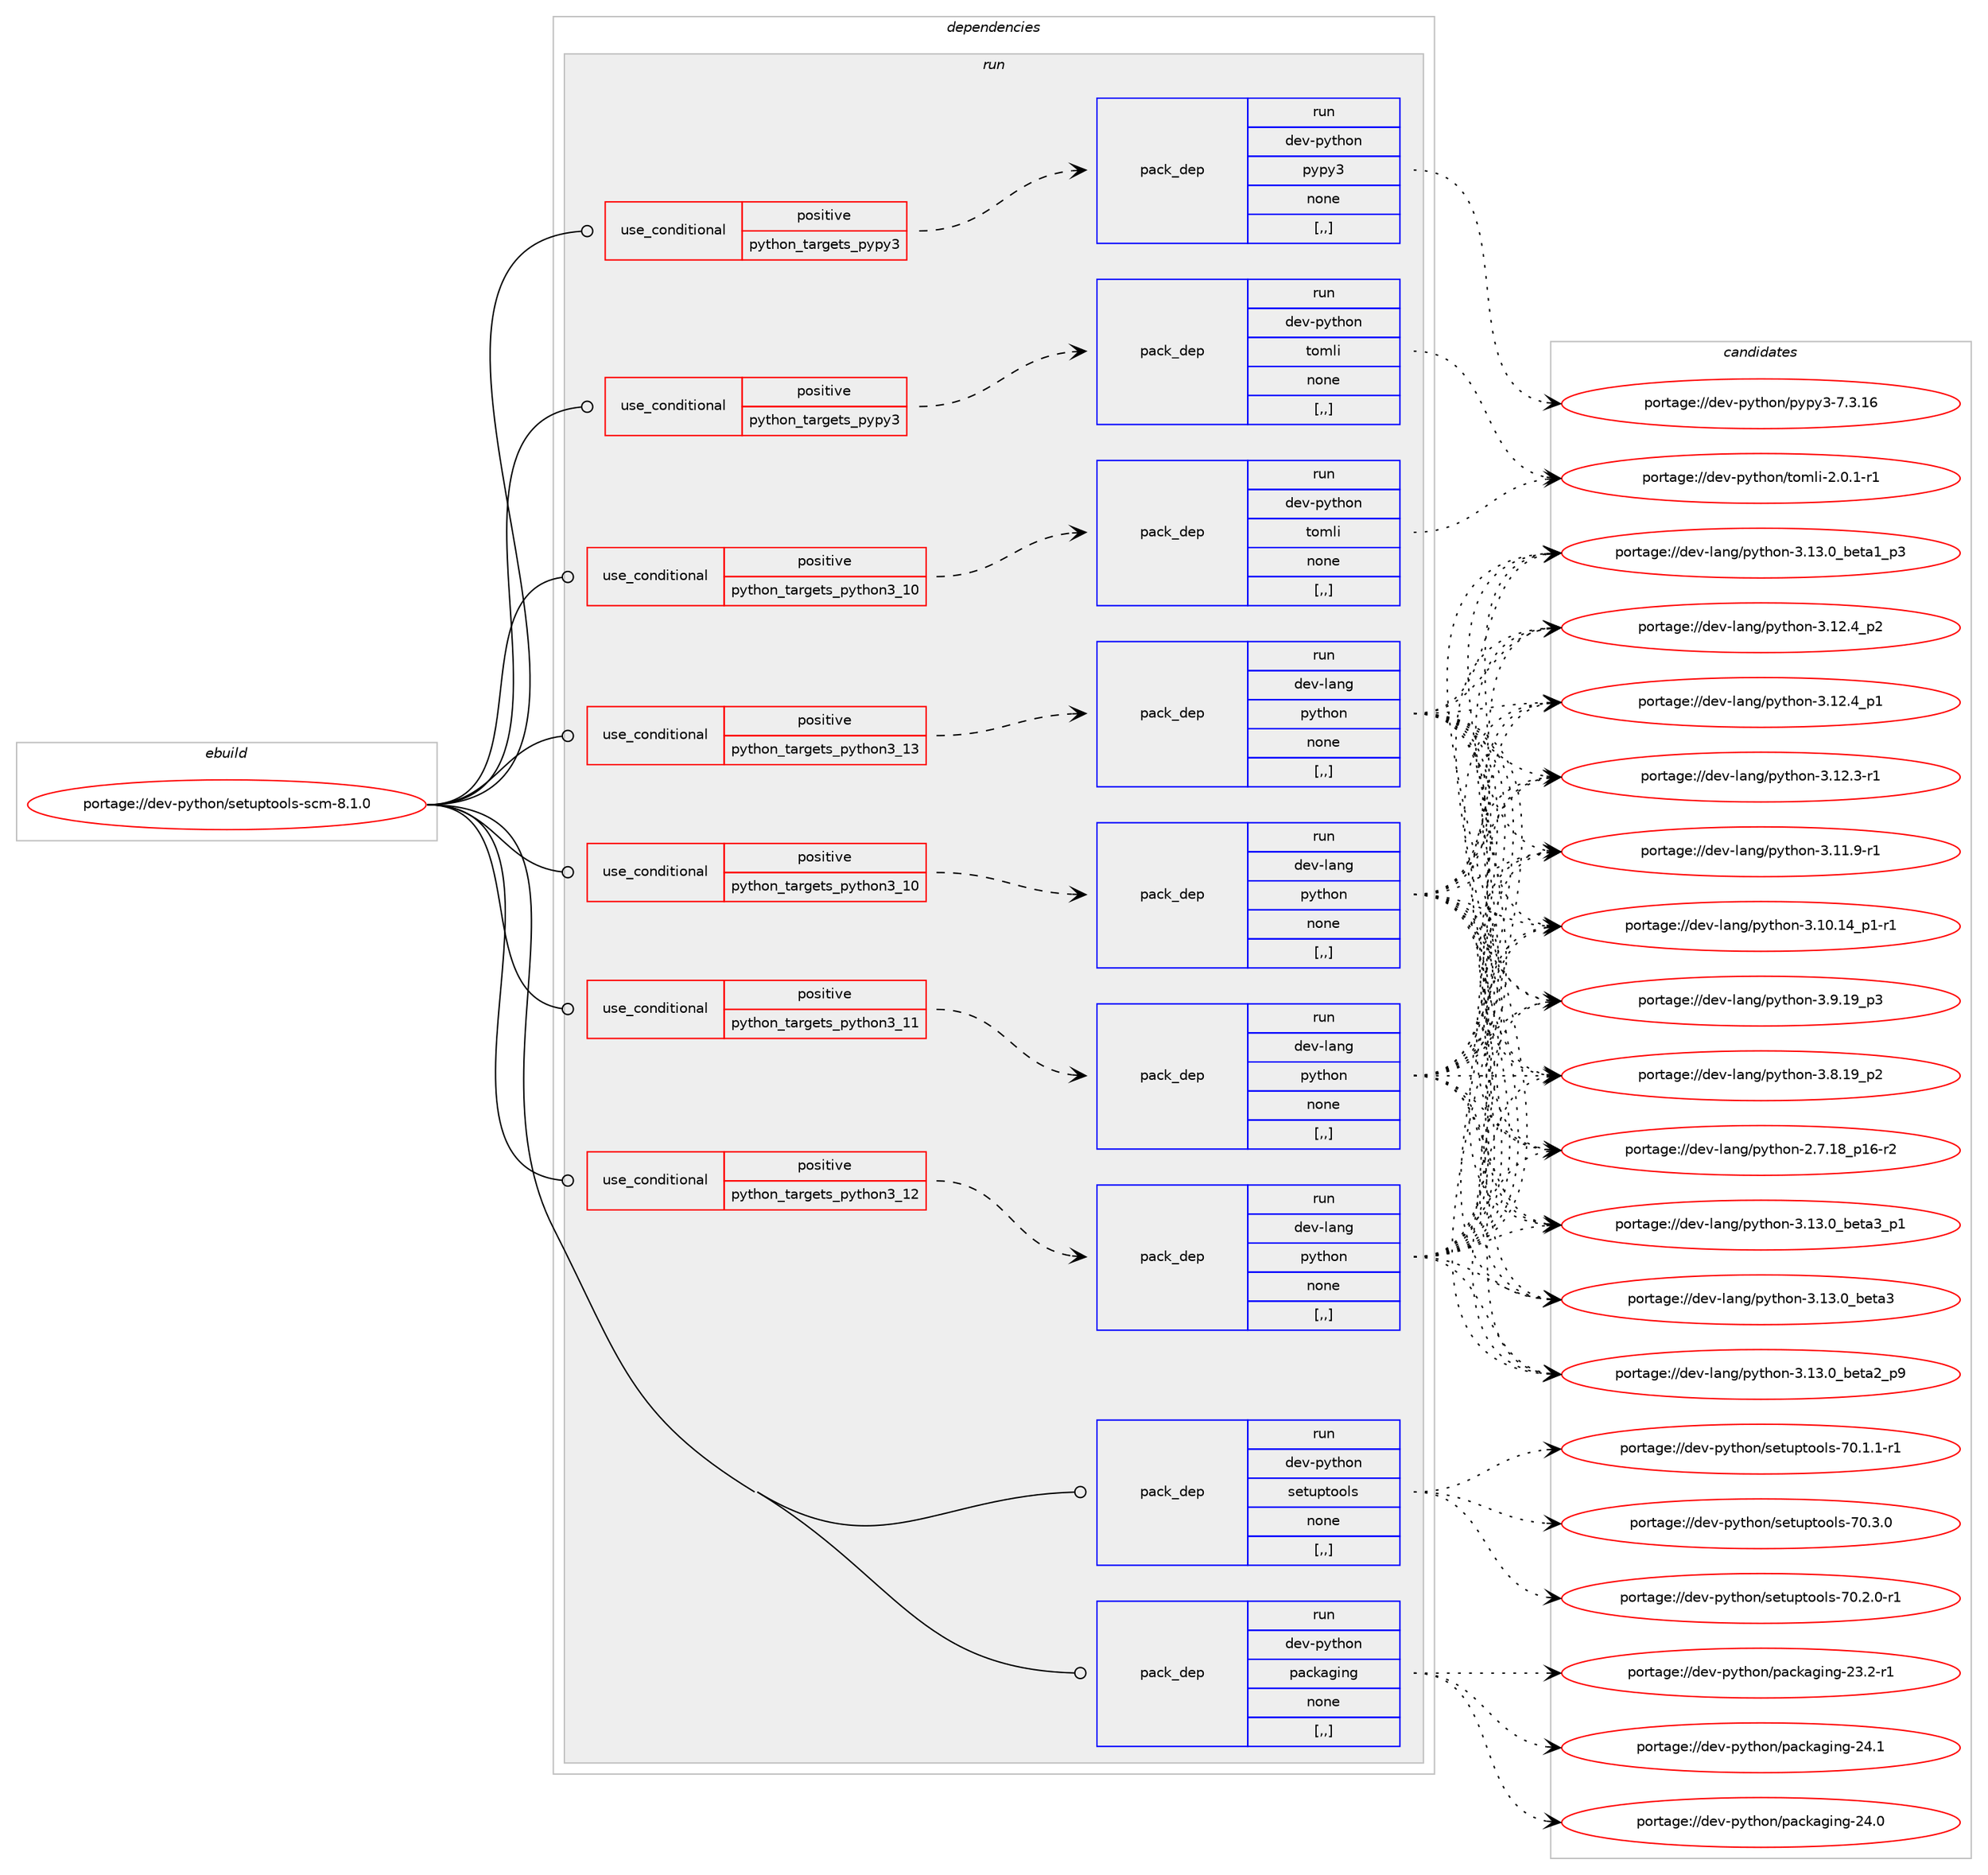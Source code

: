 digraph prolog {

# *************
# Graph options
# *************

newrank=true;
concentrate=true;
compound=true;
graph [rankdir=LR,fontname=Helvetica,fontsize=10,ranksep=1.5];#, ranksep=2.5, nodesep=0.2];
edge  [arrowhead=vee];
node  [fontname=Helvetica,fontsize=10];

# **********
# The ebuild
# **********

subgraph cluster_leftcol {
color=gray;
rank=same;
label=<<i>ebuild</i>>;
id [label="portage://dev-python/setuptools-scm-8.1.0", color=red, width=4, href="../dev-python/setuptools-scm-8.1.0.svg"];
}

# ****************
# The dependencies
# ****************

subgraph cluster_midcol {
color=gray;
label=<<i>dependencies</i>>;
subgraph cluster_compile {
fillcolor="#eeeeee";
style=filled;
label=<<i>compile</i>>;
}
subgraph cluster_compileandrun {
fillcolor="#eeeeee";
style=filled;
label=<<i>compile and run</i>>;
}
subgraph cluster_run {
fillcolor="#eeeeee";
style=filled;
label=<<i>run</i>>;
subgraph cond39060 {
dependency161897 [label=<<TABLE BORDER="0" CELLBORDER="1" CELLSPACING="0" CELLPADDING="4"><TR><TD ROWSPAN="3" CELLPADDING="10">use_conditional</TD></TR><TR><TD>positive</TD></TR><TR><TD>python_targets_pypy3</TD></TR></TABLE>>, shape=none, color=red];
subgraph pack121577 {
dependency161898 [label=<<TABLE BORDER="0" CELLBORDER="1" CELLSPACING="0" CELLPADDING="4" WIDTH="220"><TR><TD ROWSPAN="6" CELLPADDING="30">pack_dep</TD></TR><TR><TD WIDTH="110">run</TD></TR><TR><TD>dev-python</TD></TR><TR><TD>pypy3</TD></TR><TR><TD>none</TD></TR><TR><TD>[,,]</TD></TR></TABLE>>, shape=none, color=blue];
}
dependency161897:e -> dependency161898:w [weight=20,style="dashed",arrowhead="vee"];
}
id:e -> dependency161897:w [weight=20,style="solid",arrowhead="odot"];
subgraph cond39061 {
dependency161899 [label=<<TABLE BORDER="0" CELLBORDER="1" CELLSPACING="0" CELLPADDING="4"><TR><TD ROWSPAN="3" CELLPADDING="10">use_conditional</TD></TR><TR><TD>positive</TD></TR><TR><TD>python_targets_pypy3</TD></TR></TABLE>>, shape=none, color=red];
subgraph pack121578 {
dependency161900 [label=<<TABLE BORDER="0" CELLBORDER="1" CELLSPACING="0" CELLPADDING="4" WIDTH="220"><TR><TD ROWSPAN="6" CELLPADDING="30">pack_dep</TD></TR><TR><TD WIDTH="110">run</TD></TR><TR><TD>dev-python</TD></TR><TR><TD>tomli</TD></TR><TR><TD>none</TD></TR><TR><TD>[,,]</TD></TR></TABLE>>, shape=none, color=blue];
}
dependency161899:e -> dependency161900:w [weight=20,style="dashed",arrowhead="vee"];
}
id:e -> dependency161899:w [weight=20,style="solid",arrowhead="odot"];
subgraph cond39062 {
dependency161901 [label=<<TABLE BORDER="0" CELLBORDER="1" CELLSPACING="0" CELLPADDING="4"><TR><TD ROWSPAN="3" CELLPADDING="10">use_conditional</TD></TR><TR><TD>positive</TD></TR><TR><TD>python_targets_python3_10</TD></TR></TABLE>>, shape=none, color=red];
subgraph pack121579 {
dependency161902 [label=<<TABLE BORDER="0" CELLBORDER="1" CELLSPACING="0" CELLPADDING="4" WIDTH="220"><TR><TD ROWSPAN="6" CELLPADDING="30">pack_dep</TD></TR><TR><TD WIDTH="110">run</TD></TR><TR><TD>dev-lang</TD></TR><TR><TD>python</TD></TR><TR><TD>none</TD></TR><TR><TD>[,,]</TD></TR></TABLE>>, shape=none, color=blue];
}
dependency161901:e -> dependency161902:w [weight=20,style="dashed",arrowhead="vee"];
}
id:e -> dependency161901:w [weight=20,style="solid",arrowhead="odot"];
subgraph cond39063 {
dependency161903 [label=<<TABLE BORDER="0" CELLBORDER="1" CELLSPACING="0" CELLPADDING="4"><TR><TD ROWSPAN="3" CELLPADDING="10">use_conditional</TD></TR><TR><TD>positive</TD></TR><TR><TD>python_targets_python3_10</TD></TR></TABLE>>, shape=none, color=red];
subgraph pack121580 {
dependency161904 [label=<<TABLE BORDER="0" CELLBORDER="1" CELLSPACING="0" CELLPADDING="4" WIDTH="220"><TR><TD ROWSPAN="6" CELLPADDING="30">pack_dep</TD></TR><TR><TD WIDTH="110">run</TD></TR><TR><TD>dev-python</TD></TR><TR><TD>tomli</TD></TR><TR><TD>none</TD></TR><TR><TD>[,,]</TD></TR></TABLE>>, shape=none, color=blue];
}
dependency161903:e -> dependency161904:w [weight=20,style="dashed",arrowhead="vee"];
}
id:e -> dependency161903:w [weight=20,style="solid",arrowhead="odot"];
subgraph cond39064 {
dependency161905 [label=<<TABLE BORDER="0" CELLBORDER="1" CELLSPACING="0" CELLPADDING="4"><TR><TD ROWSPAN="3" CELLPADDING="10">use_conditional</TD></TR><TR><TD>positive</TD></TR><TR><TD>python_targets_python3_11</TD></TR></TABLE>>, shape=none, color=red];
subgraph pack121581 {
dependency161906 [label=<<TABLE BORDER="0" CELLBORDER="1" CELLSPACING="0" CELLPADDING="4" WIDTH="220"><TR><TD ROWSPAN="6" CELLPADDING="30">pack_dep</TD></TR><TR><TD WIDTH="110">run</TD></TR><TR><TD>dev-lang</TD></TR><TR><TD>python</TD></TR><TR><TD>none</TD></TR><TR><TD>[,,]</TD></TR></TABLE>>, shape=none, color=blue];
}
dependency161905:e -> dependency161906:w [weight=20,style="dashed",arrowhead="vee"];
}
id:e -> dependency161905:w [weight=20,style="solid",arrowhead="odot"];
subgraph cond39065 {
dependency161907 [label=<<TABLE BORDER="0" CELLBORDER="1" CELLSPACING="0" CELLPADDING="4"><TR><TD ROWSPAN="3" CELLPADDING="10">use_conditional</TD></TR><TR><TD>positive</TD></TR><TR><TD>python_targets_python3_12</TD></TR></TABLE>>, shape=none, color=red];
subgraph pack121582 {
dependency161908 [label=<<TABLE BORDER="0" CELLBORDER="1" CELLSPACING="0" CELLPADDING="4" WIDTH="220"><TR><TD ROWSPAN="6" CELLPADDING="30">pack_dep</TD></TR><TR><TD WIDTH="110">run</TD></TR><TR><TD>dev-lang</TD></TR><TR><TD>python</TD></TR><TR><TD>none</TD></TR><TR><TD>[,,]</TD></TR></TABLE>>, shape=none, color=blue];
}
dependency161907:e -> dependency161908:w [weight=20,style="dashed",arrowhead="vee"];
}
id:e -> dependency161907:w [weight=20,style="solid",arrowhead="odot"];
subgraph cond39066 {
dependency161909 [label=<<TABLE BORDER="0" CELLBORDER="1" CELLSPACING="0" CELLPADDING="4"><TR><TD ROWSPAN="3" CELLPADDING="10">use_conditional</TD></TR><TR><TD>positive</TD></TR><TR><TD>python_targets_python3_13</TD></TR></TABLE>>, shape=none, color=red];
subgraph pack121583 {
dependency161910 [label=<<TABLE BORDER="0" CELLBORDER="1" CELLSPACING="0" CELLPADDING="4" WIDTH="220"><TR><TD ROWSPAN="6" CELLPADDING="30">pack_dep</TD></TR><TR><TD WIDTH="110">run</TD></TR><TR><TD>dev-lang</TD></TR><TR><TD>python</TD></TR><TR><TD>none</TD></TR><TR><TD>[,,]</TD></TR></TABLE>>, shape=none, color=blue];
}
dependency161909:e -> dependency161910:w [weight=20,style="dashed",arrowhead="vee"];
}
id:e -> dependency161909:w [weight=20,style="solid",arrowhead="odot"];
subgraph pack121584 {
dependency161911 [label=<<TABLE BORDER="0" CELLBORDER="1" CELLSPACING="0" CELLPADDING="4" WIDTH="220"><TR><TD ROWSPAN="6" CELLPADDING="30">pack_dep</TD></TR><TR><TD WIDTH="110">run</TD></TR><TR><TD>dev-python</TD></TR><TR><TD>packaging</TD></TR><TR><TD>none</TD></TR><TR><TD>[,,]</TD></TR></TABLE>>, shape=none, color=blue];
}
id:e -> dependency161911:w [weight=20,style="solid",arrowhead="odot"];
subgraph pack121585 {
dependency161912 [label=<<TABLE BORDER="0" CELLBORDER="1" CELLSPACING="0" CELLPADDING="4" WIDTH="220"><TR><TD ROWSPAN="6" CELLPADDING="30">pack_dep</TD></TR><TR><TD WIDTH="110">run</TD></TR><TR><TD>dev-python</TD></TR><TR><TD>setuptools</TD></TR><TR><TD>none</TD></TR><TR><TD>[,,]</TD></TR></TABLE>>, shape=none, color=blue];
}
id:e -> dependency161912:w [weight=20,style="solid",arrowhead="odot"];
}
}

# **************
# The candidates
# **************

subgraph cluster_choices {
rank=same;
color=gray;
label=<<i>candidates</i>>;

subgraph choice121577 {
color=black;
nodesep=1;
choice10010111845112121116104111110471121211121215145554651464954 [label="portage://dev-python/pypy3-7.3.16", color=red, width=4,href="../dev-python/pypy3-7.3.16.svg"];
dependency161898:e -> choice10010111845112121116104111110471121211121215145554651464954:w [style=dotted,weight="100"];
}
subgraph choice121578 {
color=black;
nodesep=1;
choice10010111845112121116104111110471161111091081054550464846494511449 [label="portage://dev-python/tomli-2.0.1-r1", color=red, width=4,href="../dev-python/tomli-2.0.1-r1.svg"];
dependency161900:e -> choice10010111845112121116104111110471161111091081054550464846494511449:w [style=dotted,weight="100"];
}
subgraph choice121579 {
color=black;
nodesep=1;
choice10010111845108971101034711212111610411111045514649514648959810111697519511249 [label="portage://dev-lang/python-3.13.0_beta3_p1", color=red, width=4,href="../dev-lang/python-3.13.0_beta3_p1.svg"];
choice1001011184510897110103471121211161041111104551464951464895981011169751 [label="portage://dev-lang/python-3.13.0_beta3", color=red, width=4,href="../dev-lang/python-3.13.0_beta3.svg"];
choice10010111845108971101034711212111610411111045514649514648959810111697509511257 [label="portage://dev-lang/python-3.13.0_beta2_p9", color=red, width=4,href="../dev-lang/python-3.13.0_beta2_p9.svg"];
choice10010111845108971101034711212111610411111045514649514648959810111697499511251 [label="portage://dev-lang/python-3.13.0_beta1_p3", color=red, width=4,href="../dev-lang/python-3.13.0_beta1_p3.svg"];
choice100101118451089711010347112121116104111110455146495046529511250 [label="portage://dev-lang/python-3.12.4_p2", color=red, width=4,href="../dev-lang/python-3.12.4_p2.svg"];
choice100101118451089711010347112121116104111110455146495046529511249 [label="portage://dev-lang/python-3.12.4_p1", color=red, width=4,href="../dev-lang/python-3.12.4_p1.svg"];
choice100101118451089711010347112121116104111110455146495046514511449 [label="portage://dev-lang/python-3.12.3-r1", color=red, width=4,href="../dev-lang/python-3.12.3-r1.svg"];
choice100101118451089711010347112121116104111110455146494946574511449 [label="portage://dev-lang/python-3.11.9-r1", color=red, width=4,href="../dev-lang/python-3.11.9-r1.svg"];
choice100101118451089711010347112121116104111110455146494846495295112494511449 [label="portage://dev-lang/python-3.10.14_p1-r1", color=red, width=4,href="../dev-lang/python-3.10.14_p1-r1.svg"];
choice100101118451089711010347112121116104111110455146574649579511251 [label="portage://dev-lang/python-3.9.19_p3", color=red, width=4,href="../dev-lang/python-3.9.19_p3.svg"];
choice100101118451089711010347112121116104111110455146564649579511250 [label="portage://dev-lang/python-3.8.19_p2", color=red, width=4,href="../dev-lang/python-3.8.19_p2.svg"];
choice100101118451089711010347112121116104111110455046554649569511249544511450 [label="portage://dev-lang/python-2.7.18_p16-r2", color=red, width=4,href="../dev-lang/python-2.7.18_p16-r2.svg"];
dependency161902:e -> choice10010111845108971101034711212111610411111045514649514648959810111697519511249:w [style=dotted,weight="100"];
dependency161902:e -> choice1001011184510897110103471121211161041111104551464951464895981011169751:w [style=dotted,weight="100"];
dependency161902:e -> choice10010111845108971101034711212111610411111045514649514648959810111697509511257:w [style=dotted,weight="100"];
dependency161902:e -> choice10010111845108971101034711212111610411111045514649514648959810111697499511251:w [style=dotted,weight="100"];
dependency161902:e -> choice100101118451089711010347112121116104111110455146495046529511250:w [style=dotted,weight="100"];
dependency161902:e -> choice100101118451089711010347112121116104111110455146495046529511249:w [style=dotted,weight="100"];
dependency161902:e -> choice100101118451089711010347112121116104111110455146495046514511449:w [style=dotted,weight="100"];
dependency161902:e -> choice100101118451089711010347112121116104111110455146494946574511449:w [style=dotted,weight="100"];
dependency161902:e -> choice100101118451089711010347112121116104111110455146494846495295112494511449:w [style=dotted,weight="100"];
dependency161902:e -> choice100101118451089711010347112121116104111110455146574649579511251:w [style=dotted,weight="100"];
dependency161902:e -> choice100101118451089711010347112121116104111110455146564649579511250:w [style=dotted,weight="100"];
dependency161902:e -> choice100101118451089711010347112121116104111110455046554649569511249544511450:w [style=dotted,weight="100"];
}
subgraph choice121580 {
color=black;
nodesep=1;
choice10010111845112121116104111110471161111091081054550464846494511449 [label="portage://dev-python/tomli-2.0.1-r1", color=red, width=4,href="../dev-python/tomli-2.0.1-r1.svg"];
dependency161904:e -> choice10010111845112121116104111110471161111091081054550464846494511449:w [style=dotted,weight="100"];
}
subgraph choice121581 {
color=black;
nodesep=1;
choice10010111845108971101034711212111610411111045514649514648959810111697519511249 [label="portage://dev-lang/python-3.13.0_beta3_p1", color=red, width=4,href="../dev-lang/python-3.13.0_beta3_p1.svg"];
choice1001011184510897110103471121211161041111104551464951464895981011169751 [label="portage://dev-lang/python-3.13.0_beta3", color=red, width=4,href="../dev-lang/python-3.13.0_beta3.svg"];
choice10010111845108971101034711212111610411111045514649514648959810111697509511257 [label="portage://dev-lang/python-3.13.0_beta2_p9", color=red, width=4,href="../dev-lang/python-3.13.0_beta2_p9.svg"];
choice10010111845108971101034711212111610411111045514649514648959810111697499511251 [label="portage://dev-lang/python-3.13.0_beta1_p3", color=red, width=4,href="../dev-lang/python-3.13.0_beta1_p3.svg"];
choice100101118451089711010347112121116104111110455146495046529511250 [label="portage://dev-lang/python-3.12.4_p2", color=red, width=4,href="../dev-lang/python-3.12.4_p2.svg"];
choice100101118451089711010347112121116104111110455146495046529511249 [label="portage://dev-lang/python-3.12.4_p1", color=red, width=4,href="../dev-lang/python-3.12.4_p1.svg"];
choice100101118451089711010347112121116104111110455146495046514511449 [label="portage://dev-lang/python-3.12.3-r1", color=red, width=4,href="../dev-lang/python-3.12.3-r1.svg"];
choice100101118451089711010347112121116104111110455146494946574511449 [label="portage://dev-lang/python-3.11.9-r1", color=red, width=4,href="../dev-lang/python-3.11.9-r1.svg"];
choice100101118451089711010347112121116104111110455146494846495295112494511449 [label="portage://dev-lang/python-3.10.14_p1-r1", color=red, width=4,href="../dev-lang/python-3.10.14_p1-r1.svg"];
choice100101118451089711010347112121116104111110455146574649579511251 [label="portage://dev-lang/python-3.9.19_p3", color=red, width=4,href="../dev-lang/python-3.9.19_p3.svg"];
choice100101118451089711010347112121116104111110455146564649579511250 [label="portage://dev-lang/python-3.8.19_p2", color=red, width=4,href="../dev-lang/python-3.8.19_p2.svg"];
choice100101118451089711010347112121116104111110455046554649569511249544511450 [label="portage://dev-lang/python-2.7.18_p16-r2", color=red, width=4,href="../dev-lang/python-2.7.18_p16-r2.svg"];
dependency161906:e -> choice10010111845108971101034711212111610411111045514649514648959810111697519511249:w [style=dotted,weight="100"];
dependency161906:e -> choice1001011184510897110103471121211161041111104551464951464895981011169751:w [style=dotted,weight="100"];
dependency161906:e -> choice10010111845108971101034711212111610411111045514649514648959810111697509511257:w [style=dotted,weight="100"];
dependency161906:e -> choice10010111845108971101034711212111610411111045514649514648959810111697499511251:w [style=dotted,weight="100"];
dependency161906:e -> choice100101118451089711010347112121116104111110455146495046529511250:w [style=dotted,weight="100"];
dependency161906:e -> choice100101118451089711010347112121116104111110455146495046529511249:w [style=dotted,weight="100"];
dependency161906:e -> choice100101118451089711010347112121116104111110455146495046514511449:w [style=dotted,weight="100"];
dependency161906:e -> choice100101118451089711010347112121116104111110455146494946574511449:w [style=dotted,weight="100"];
dependency161906:e -> choice100101118451089711010347112121116104111110455146494846495295112494511449:w [style=dotted,weight="100"];
dependency161906:e -> choice100101118451089711010347112121116104111110455146574649579511251:w [style=dotted,weight="100"];
dependency161906:e -> choice100101118451089711010347112121116104111110455146564649579511250:w [style=dotted,weight="100"];
dependency161906:e -> choice100101118451089711010347112121116104111110455046554649569511249544511450:w [style=dotted,weight="100"];
}
subgraph choice121582 {
color=black;
nodesep=1;
choice10010111845108971101034711212111610411111045514649514648959810111697519511249 [label="portage://dev-lang/python-3.13.0_beta3_p1", color=red, width=4,href="../dev-lang/python-3.13.0_beta3_p1.svg"];
choice1001011184510897110103471121211161041111104551464951464895981011169751 [label="portage://dev-lang/python-3.13.0_beta3", color=red, width=4,href="../dev-lang/python-3.13.0_beta3.svg"];
choice10010111845108971101034711212111610411111045514649514648959810111697509511257 [label="portage://dev-lang/python-3.13.0_beta2_p9", color=red, width=4,href="../dev-lang/python-3.13.0_beta2_p9.svg"];
choice10010111845108971101034711212111610411111045514649514648959810111697499511251 [label="portage://dev-lang/python-3.13.0_beta1_p3", color=red, width=4,href="../dev-lang/python-3.13.0_beta1_p3.svg"];
choice100101118451089711010347112121116104111110455146495046529511250 [label="portage://dev-lang/python-3.12.4_p2", color=red, width=4,href="../dev-lang/python-3.12.4_p2.svg"];
choice100101118451089711010347112121116104111110455146495046529511249 [label="portage://dev-lang/python-3.12.4_p1", color=red, width=4,href="../dev-lang/python-3.12.4_p1.svg"];
choice100101118451089711010347112121116104111110455146495046514511449 [label="portage://dev-lang/python-3.12.3-r1", color=red, width=4,href="../dev-lang/python-3.12.3-r1.svg"];
choice100101118451089711010347112121116104111110455146494946574511449 [label="portage://dev-lang/python-3.11.9-r1", color=red, width=4,href="../dev-lang/python-3.11.9-r1.svg"];
choice100101118451089711010347112121116104111110455146494846495295112494511449 [label="portage://dev-lang/python-3.10.14_p1-r1", color=red, width=4,href="../dev-lang/python-3.10.14_p1-r1.svg"];
choice100101118451089711010347112121116104111110455146574649579511251 [label="portage://dev-lang/python-3.9.19_p3", color=red, width=4,href="../dev-lang/python-3.9.19_p3.svg"];
choice100101118451089711010347112121116104111110455146564649579511250 [label="portage://dev-lang/python-3.8.19_p2", color=red, width=4,href="../dev-lang/python-3.8.19_p2.svg"];
choice100101118451089711010347112121116104111110455046554649569511249544511450 [label="portage://dev-lang/python-2.7.18_p16-r2", color=red, width=4,href="../dev-lang/python-2.7.18_p16-r2.svg"];
dependency161908:e -> choice10010111845108971101034711212111610411111045514649514648959810111697519511249:w [style=dotted,weight="100"];
dependency161908:e -> choice1001011184510897110103471121211161041111104551464951464895981011169751:w [style=dotted,weight="100"];
dependency161908:e -> choice10010111845108971101034711212111610411111045514649514648959810111697509511257:w [style=dotted,weight="100"];
dependency161908:e -> choice10010111845108971101034711212111610411111045514649514648959810111697499511251:w [style=dotted,weight="100"];
dependency161908:e -> choice100101118451089711010347112121116104111110455146495046529511250:w [style=dotted,weight="100"];
dependency161908:e -> choice100101118451089711010347112121116104111110455146495046529511249:w [style=dotted,weight="100"];
dependency161908:e -> choice100101118451089711010347112121116104111110455146495046514511449:w [style=dotted,weight="100"];
dependency161908:e -> choice100101118451089711010347112121116104111110455146494946574511449:w [style=dotted,weight="100"];
dependency161908:e -> choice100101118451089711010347112121116104111110455146494846495295112494511449:w [style=dotted,weight="100"];
dependency161908:e -> choice100101118451089711010347112121116104111110455146574649579511251:w [style=dotted,weight="100"];
dependency161908:e -> choice100101118451089711010347112121116104111110455146564649579511250:w [style=dotted,weight="100"];
dependency161908:e -> choice100101118451089711010347112121116104111110455046554649569511249544511450:w [style=dotted,weight="100"];
}
subgraph choice121583 {
color=black;
nodesep=1;
choice10010111845108971101034711212111610411111045514649514648959810111697519511249 [label="portage://dev-lang/python-3.13.0_beta3_p1", color=red, width=4,href="../dev-lang/python-3.13.0_beta3_p1.svg"];
choice1001011184510897110103471121211161041111104551464951464895981011169751 [label="portage://dev-lang/python-3.13.0_beta3", color=red, width=4,href="../dev-lang/python-3.13.0_beta3.svg"];
choice10010111845108971101034711212111610411111045514649514648959810111697509511257 [label="portage://dev-lang/python-3.13.0_beta2_p9", color=red, width=4,href="../dev-lang/python-3.13.0_beta2_p9.svg"];
choice10010111845108971101034711212111610411111045514649514648959810111697499511251 [label="portage://dev-lang/python-3.13.0_beta1_p3", color=red, width=4,href="../dev-lang/python-3.13.0_beta1_p3.svg"];
choice100101118451089711010347112121116104111110455146495046529511250 [label="portage://dev-lang/python-3.12.4_p2", color=red, width=4,href="../dev-lang/python-3.12.4_p2.svg"];
choice100101118451089711010347112121116104111110455146495046529511249 [label="portage://dev-lang/python-3.12.4_p1", color=red, width=4,href="../dev-lang/python-3.12.4_p1.svg"];
choice100101118451089711010347112121116104111110455146495046514511449 [label="portage://dev-lang/python-3.12.3-r1", color=red, width=4,href="../dev-lang/python-3.12.3-r1.svg"];
choice100101118451089711010347112121116104111110455146494946574511449 [label="portage://dev-lang/python-3.11.9-r1", color=red, width=4,href="../dev-lang/python-3.11.9-r1.svg"];
choice100101118451089711010347112121116104111110455146494846495295112494511449 [label="portage://dev-lang/python-3.10.14_p1-r1", color=red, width=4,href="../dev-lang/python-3.10.14_p1-r1.svg"];
choice100101118451089711010347112121116104111110455146574649579511251 [label="portage://dev-lang/python-3.9.19_p3", color=red, width=4,href="../dev-lang/python-3.9.19_p3.svg"];
choice100101118451089711010347112121116104111110455146564649579511250 [label="portage://dev-lang/python-3.8.19_p2", color=red, width=4,href="../dev-lang/python-3.8.19_p2.svg"];
choice100101118451089711010347112121116104111110455046554649569511249544511450 [label="portage://dev-lang/python-2.7.18_p16-r2", color=red, width=4,href="../dev-lang/python-2.7.18_p16-r2.svg"];
dependency161910:e -> choice10010111845108971101034711212111610411111045514649514648959810111697519511249:w [style=dotted,weight="100"];
dependency161910:e -> choice1001011184510897110103471121211161041111104551464951464895981011169751:w [style=dotted,weight="100"];
dependency161910:e -> choice10010111845108971101034711212111610411111045514649514648959810111697509511257:w [style=dotted,weight="100"];
dependency161910:e -> choice10010111845108971101034711212111610411111045514649514648959810111697499511251:w [style=dotted,weight="100"];
dependency161910:e -> choice100101118451089711010347112121116104111110455146495046529511250:w [style=dotted,weight="100"];
dependency161910:e -> choice100101118451089711010347112121116104111110455146495046529511249:w [style=dotted,weight="100"];
dependency161910:e -> choice100101118451089711010347112121116104111110455146495046514511449:w [style=dotted,weight="100"];
dependency161910:e -> choice100101118451089711010347112121116104111110455146494946574511449:w [style=dotted,weight="100"];
dependency161910:e -> choice100101118451089711010347112121116104111110455146494846495295112494511449:w [style=dotted,weight="100"];
dependency161910:e -> choice100101118451089711010347112121116104111110455146574649579511251:w [style=dotted,weight="100"];
dependency161910:e -> choice100101118451089711010347112121116104111110455146564649579511250:w [style=dotted,weight="100"];
dependency161910:e -> choice100101118451089711010347112121116104111110455046554649569511249544511450:w [style=dotted,weight="100"];
}
subgraph choice121584 {
color=black;
nodesep=1;
choice10010111845112121116104111110471129799107971031051101034550524649 [label="portage://dev-python/packaging-24.1", color=red, width=4,href="../dev-python/packaging-24.1.svg"];
choice10010111845112121116104111110471129799107971031051101034550524648 [label="portage://dev-python/packaging-24.0", color=red, width=4,href="../dev-python/packaging-24.0.svg"];
choice100101118451121211161041111104711297991079710310511010345505146504511449 [label="portage://dev-python/packaging-23.2-r1", color=red, width=4,href="../dev-python/packaging-23.2-r1.svg"];
dependency161911:e -> choice10010111845112121116104111110471129799107971031051101034550524649:w [style=dotted,weight="100"];
dependency161911:e -> choice10010111845112121116104111110471129799107971031051101034550524648:w [style=dotted,weight="100"];
dependency161911:e -> choice100101118451121211161041111104711297991079710310511010345505146504511449:w [style=dotted,weight="100"];
}
subgraph choice121585 {
color=black;
nodesep=1;
choice100101118451121211161041111104711510111611711211611111110811545554846514648 [label="portage://dev-python/setuptools-70.3.0", color=red, width=4,href="../dev-python/setuptools-70.3.0.svg"];
choice1001011184511212111610411111047115101116117112116111111108115455548465046484511449 [label="portage://dev-python/setuptools-70.2.0-r1", color=red, width=4,href="../dev-python/setuptools-70.2.0-r1.svg"];
choice1001011184511212111610411111047115101116117112116111111108115455548464946494511449 [label="portage://dev-python/setuptools-70.1.1-r1", color=red, width=4,href="../dev-python/setuptools-70.1.1-r1.svg"];
dependency161912:e -> choice100101118451121211161041111104711510111611711211611111110811545554846514648:w [style=dotted,weight="100"];
dependency161912:e -> choice1001011184511212111610411111047115101116117112116111111108115455548465046484511449:w [style=dotted,weight="100"];
dependency161912:e -> choice1001011184511212111610411111047115101116117112116111111108115455548464946494511449:w [style=dotted,weight="100"];
}
}

}
